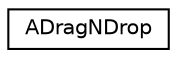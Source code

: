 digraph "Graphical Class Hierarchy"
{
 // LATEX_PDF_SIZE
  edge [fontname="Helvetica",fontsize="10",labelfontname="Helvetica",labelfontsize="10"];
  node [fontname="Helvetica",fontsize="10",shape=record];
  rankdir="LR";
  Node0 [label="ADragNDrop",height=0.2,width=0.4,color="black", fillcolor="white", style="filled",URL="$classADragNDrop.html",tooltip="Utility class for creating and processing drag-n-drop events."];
}
